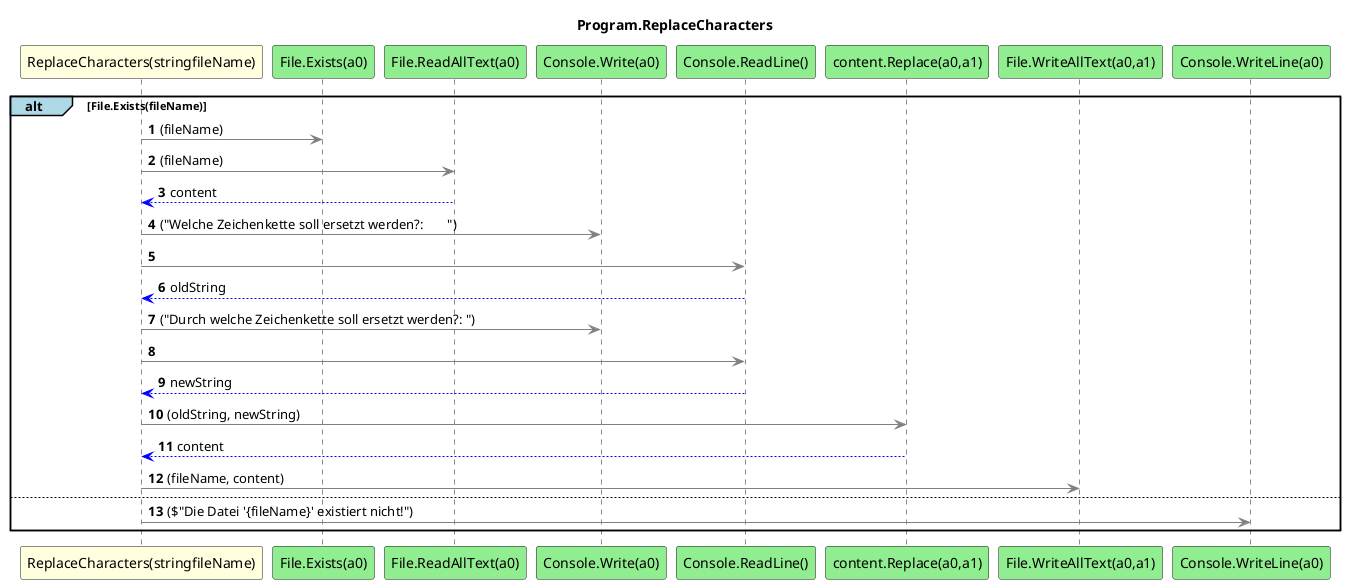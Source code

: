 @startuml Program.ReplaceCharacters
title Program.ReplaceCharacters
participant "ReplaceCharacters(stringfileName)" as ReplaceCharacters_p0 #LightYellow
participant "File.Exists(a0)" as File_Exists_a0 #LightGreen
participant "File.ReadAllText(a0)" as File_ReadAllText_a0 #LightGreen
participant "Console.Write(a0)" as Console_Write_a0 #LightGreen
participant "Console.ReadLine()" as Console_ReadLine #LightGreen
participant "content.Replace(a0,a1)" as content_Replace_a0_a1 #LightGreen
participant "File.WriteAllText(a0,a1)" as File_WriteAllText_a0_a1 #LightGreen
participant "Console.WriteLine(a0)" as Console_WriteLine_a0 #LightGreen
autonumber
alt#LightBlue File.Exists(fileName)
    ReplaceCharacters_p0 -[#grey]> File_Exists_a0 : (fileName)
    ReplaceCharacters_p0 -[#grey]> File_ReadAllText_a0 : (fileName)
    File_ReadAllText_a0 -[#blue]-> ReplaceCharacters_p0 : content
    ReplaceCharacters_p0 -[#grey]> Console_Write_a0 : ("Welche Zeichenkette soll ersetzt werden?:       ")
    ReplaceCharacters_p0 -[#grey]> Console_ReadLine
    Console_ReadLine -[#blue]-> ReplaceCharacters_p0 : oldString
    ReplaceCharacters_p0 -[#grey]> Console_Write_a0 : ("Durch welche Zeichenkette soll ersetzt werden?: ")
    ReplaceCharacters_p0 -[#grey]> Console_ReadLine
    Console_ReadLine -[#blue]-> ReplaceCharacters_p0 : newString
    ReplaceCharacters_p0 -[#grey]> content_Replace_a0_a1 : (oldString, newString)
    content_Replace_a0_a1 -[#blue]-> ReplaceCharacters_p0 : content
    ReplaceCharacters_p0 -[#grey]> File_WriteAllText_a0_a1 : (fileName, content)
    else
        ReplaceCharacters_p0 -[#grey]> Console_WriteLine_a0 : ($"Die Datei '{fileName}' existiert nicht!")
end
@enduml
